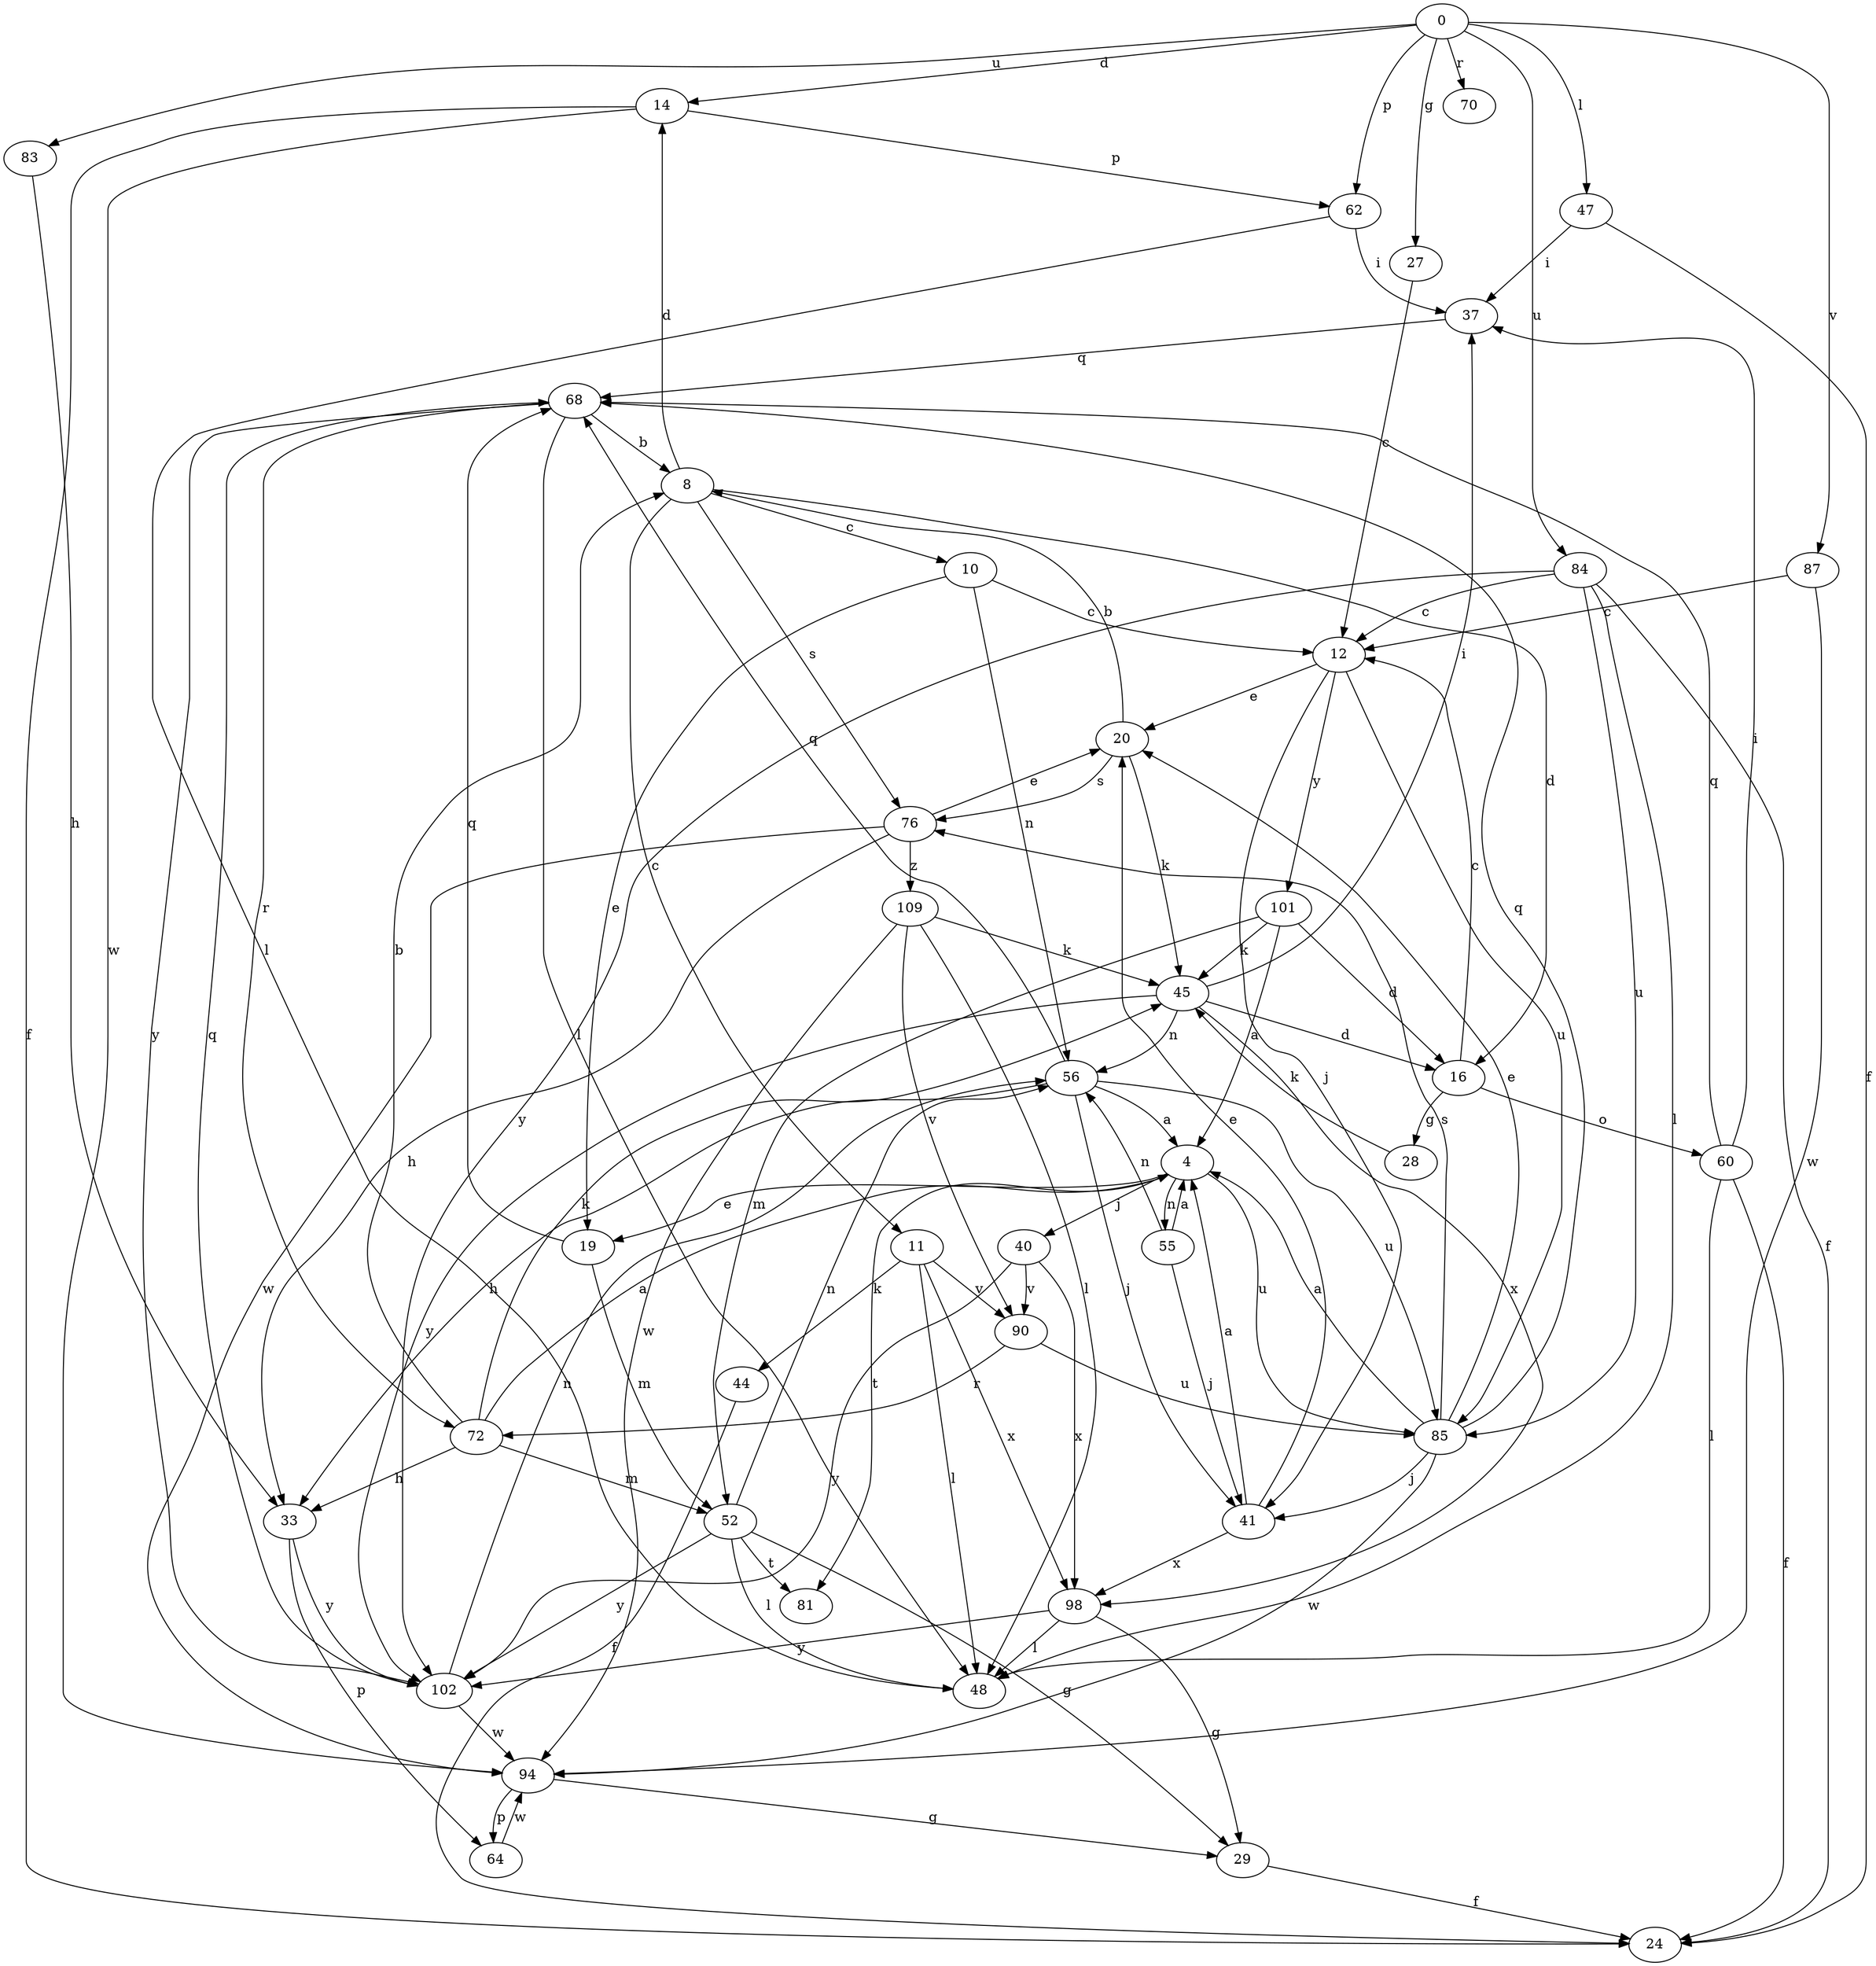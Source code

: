strict digraph  {
0;
4;
8;
10;
11;
12;
14;
16;
19;
20;
24;
27;
28;
29;
33;
37;
40;
41;
44;
45;
47;
48;
52;
55;
56;
60;
62;
64;
68;
70;
72;
76;
81;
83;
84;
85;
87;
90;
94;
98;
101;
102;
109;
0 -> 14  [label=d];
0 -> 27  [label=g];
0 -> 47  [label=l];
0 -> 62  [label=p];
0 -> 70  [label=r];
0 -> 83  [label=u];
0 -> 84  [label=u];
0 -> 87  [label=v];
4 -> 19  [label=e];
4 -> 40  [label=j];
4 -> 55  [label=n];
4 -> 81  [label=t];
4 -> 85  [label=u];
8 -> 10  [label=c];
8 -> 11  [label=c];
8 -> 14  [label=d];
8 -> 16  [label=d];
8 -> 76  [label=s];
10 -> 12  [label=c];
10 -> 19  [label=e];
10 -> 56  [label=n];
11 -> 44  [label=k];
11 -> 48  [label=l];
11 -> 90  [label=v];
11 -> 98  [label=x];
12 -> 20  [label=e];
12 -> 41  [label=j];
12 -> 85  [label=u];
12 -> 101  [label=y];
14 -> 24  [label=f];
14 -> 62  [label=p];
14 -> 94  [label=w];
16 -> 12  [label=c];
16 -> 28  [label=g];
16 -> 60  [label=o];
19 -> 52  [label=m];
19 -> 68  [label=q];
20 -> 8  [label=b];
20 -> 45  [label=k];
20 -> 76  [label=s];
27 -> 12  [label=c];
28 -> 45  [label=k];
29 -> 24  [label=f];
33 -> 64  [label=p];
33 -> 102  [label=y];
37 -> 68  [label=q];
40 -> 90  [label=v];
40 -> 98  [label=x];
40 -> 102  [label=y];
41 -> 4  [label=a];
41 -> 20  [label=e];
41 -> 98  [label=x];
44 -> 24  [label=f];
45 -> 16  [label=d];
45 -> 37  [label=i];
45 -> 56  [label=n];
45 -> 98  [label=x];
45 -> 102  [label=y];
47 -> 24  [label=f];
47 -> 37  [label=i];
52 -> 29  [label=g];
52 -> 48  [label=l];
52 -> 56  [label=n];
52 -> 81  [label=t];
52 -> 102  [label=y];
55 -> 4  [label=a];
55 -> 41  [label=j];
55 -> 56  [label=n];
56 -> 4  [label=a];
56 -> 33  [label=h];
56 -> 41  [label=j];
56 -> 68  [label=q];
56 -> 85  [label=u];
60 -> 24  [label=f];
60 -> 37  [label=i];
60 -> 48  [label=l];
60 -> 68  [label=q];
62 -> 37  [label=i];
62 -> 48  [label=l];
64 -> 94  [label=w];
68 -> 8  [label=b];
68 -> 48  [label=l];
68 -> 72  [label=r];
68 -> 102  [label=y];
72 -> 4  [label=a];
72 -> 8  [label=b];
72 -> 33  [label=h];
72 -> 45  [label=k];
72 -> 52  [label=m];
76 -> 20  [label=e];
76 -> 33  [label=h];
76 -> 94  [label=w];
76 -> 109  [label=z];
83 -> 33  [label=h];
84 -> 12  [label=c];
84 -> 24  [label=f];
84 -> 48  [label=l];
84 -> 85  [label=u];
84 -> 102  [label=y];
85 -> 4  [label=a];
85 -> 20  [label=e];
85 -> 41  [label=j];
85 -> 68  [label=q];
85 -> 76  [label=s];
85 -> 94  [label=w];
87 -> 12  [label=c];
87 -> 94  [label=w];
90 -> 72  [label=r];
90 -> 85  [label=u];
94 -> 29  [label=g];
94 -> 64  [label=p];
98 -> 29  [label=g];
98 -> 48  [label=l];
98 -> 102  [label=y];
101 -> 4  [label=a];
101 -> 16  [label=d];
101 -> 45  [label=k];
101 -> 52  [label=m];
102 -> 56  [label=n];
102 -> 68  [label=q];
102 -> 94  [label=w];
109 -> 45  [label=k];
109 -> 48  [label=l];
109 -> 90  [label=v];
109 -> 94  [label=w];
}
